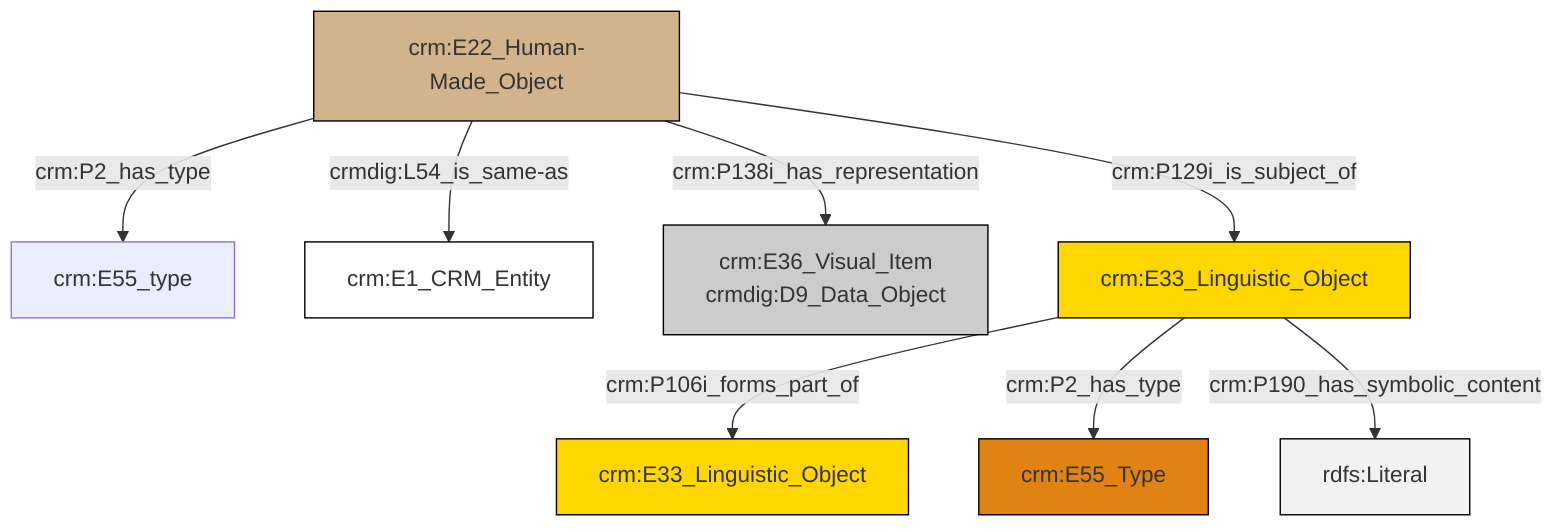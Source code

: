 graph TD
classDef Literal fill:#f2f2f2,stroke:#000000;
classDef CRM_Entity fill:#FFFFFF,stroke:#000000;
classDef Temporal_Entity fill:#00C9E6, stroke:#000000;
classDef Type fill:#E18312, stroke:#000000;
classDef Time-Span fill:#2C9C91, stroke:#000000;
classDef Appellation fill:#FFEB7F, stroke:#000000;
classDef Place fill:#008836, stroke:#000000;
classDef Persistent_Item fill:#B266B2, stroke:#000000;
classDef Conceptual_Object fill:#FFD700, stroke:#000000;
classDef Physical_Thing fill:#D2B48C, stroke:#000000;
classDef Actor fill:#f58aad, stroke:#000000;
classDef PC_Classes fill:#4ce600, stroke:#000000;
classDef Multi fill:#cccccc,stroke:#000000;

0["crm:E22_Human-Made_Object"]:::Physical_Thing -->|crm:P2_has_type| 1["crm:E55_type"]:::Default
0["crm:E22_Human-Made_Object"]:::Physical_Thing -->|crm:P138i_has_representation| 7["crm:E36_Visual_Item<br>crmdig:D9_Data_Object"]:::Multi
9["crm:E33_Linguistic_Object"]:::Conceptual_Object -->|crm:P106i_forms_part_of| 2["crm:E33_Linguistic_Object"]:::Conceptual_Object
0["crm:E22_Human-Made_Object"]:::Physical_Thing -->|crmdig:L54_is_same-as| 4["crm:E1_CRM_Entity"]:::CRM_Entity
9["crm:E33_Linguistic_Object"]:::Conceptual_Object -->|crm:P2_has_type| 11["crm:E55_Type"]:::Type
0["crm:E22_Human-Made_Object"]:::Physical_Thing -->|crm:P129i_is_subject_of| 9["crm:E33_Linguistic_Object"]:::Conceptual_Object
9["crm:E33_Linguistic_Object"]:::Conceptual_Object -->|crm:P190_has_symbolic_content| 15[rdfs:Literal]:::Literal